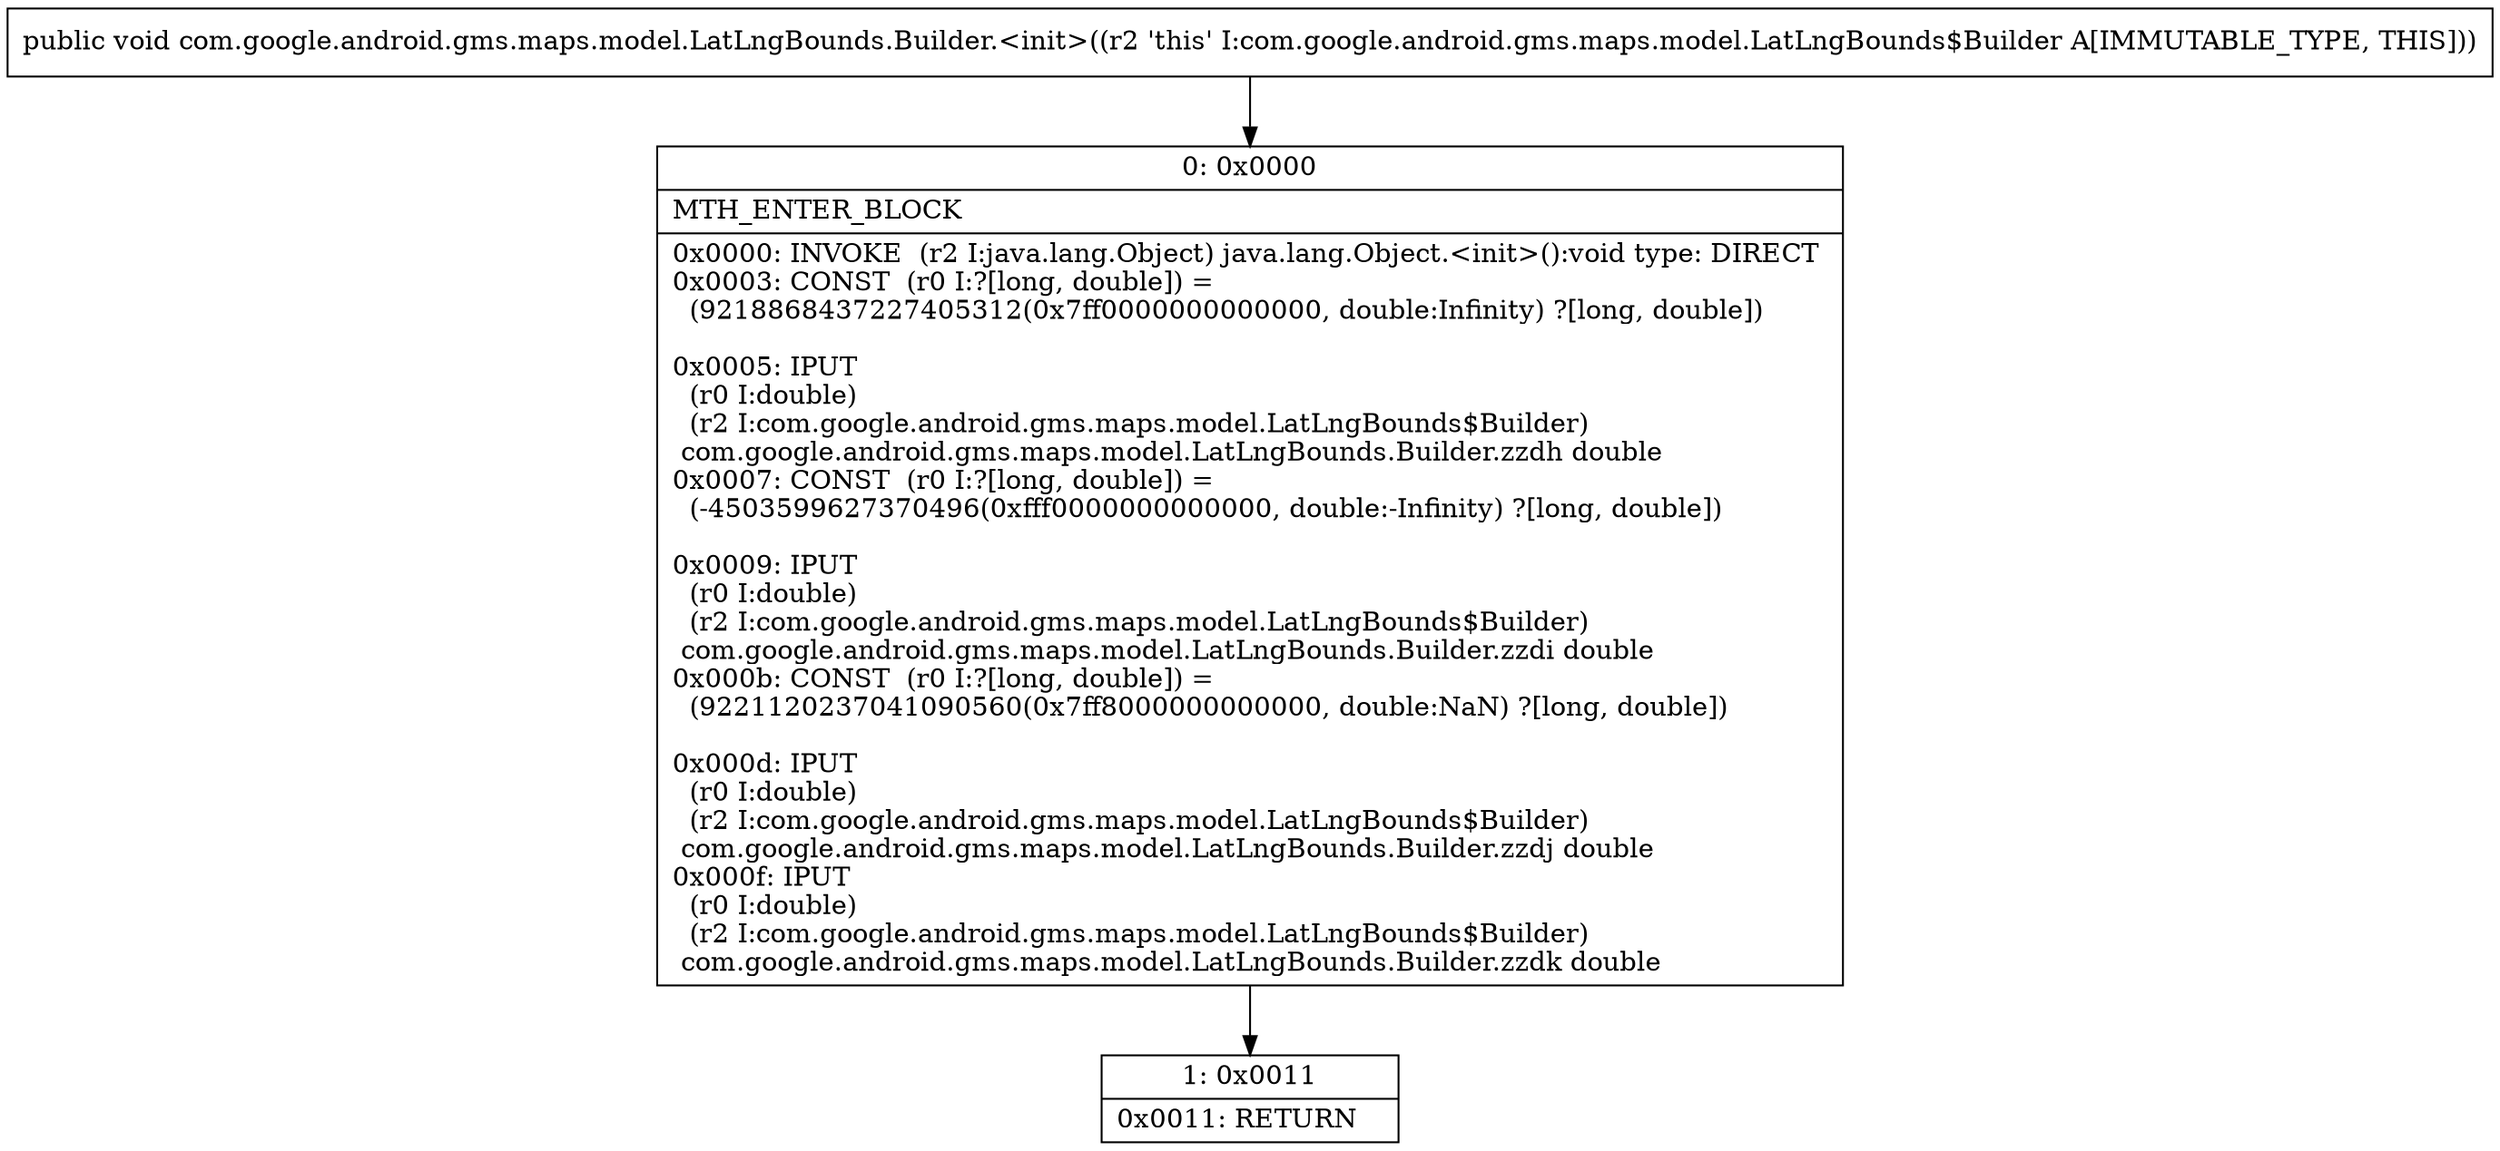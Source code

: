 digraph "CFG forcom.google.android.gms.maps.model.LatLngBounds.Builder.\<init\>()V" {
Node_0 [shape=record,label="{0\:\ 0x0000|MTH_ENTER_BLOCK\l|0x0000: INVOKE  (r2 I:java.lang.Object) java.lang.Object.\<init\>():void type: DIRECT \l0x0003: CONST  (r0 I:?[long, double]) = \l  (9218868437227405312(0x7ff0000000000000, double:Infinity) ?[long, double])\l \l0x0005: IPUT  \l  (r0 I:double)\l  (r2 I:com.google.android.gms.maps.model.LatLngBounds$Builder)\l com.google.android.gms.maps.model.LatLngBounds.Builder.zzdh double \l0x0007: CONST  (r0 I:?[long, double]) = \l  (\-4503599627370496(0xfff0000000000000, double:\-Infinity) ?[long, double])\l \l0x0009: IPUT  \l  (r0 I:double)\l  (r2 I:com.google.android.gms.maps.model.LatLngBounds$Builder)\l com.google.android.gms.maps.model.LatLngBounds.Builder.zzdi double \l0x000b: CONST  (r0 I:?[long, double]) = \l  (9221120237041090560(0x7ff8000000000000, double:NaN) ?[long, double])\l \l0x000d: IPUT  \l  (r0 I:double)\l  (r2 I:com.google.android.gms.maps.model.LatLngBounds$Builder)\l com.google.android.gms.maps.model.LatLngBounds.Builder.zzdj double \l0x000f: IPUT  \l  (r0 I:double)\l  (r2 I:com.google.android.gms.maps.model.LatLngBounds$Builder)\l com.google.android.gms.maps.model.LatLngBounds.Builder.zzdk double \l}"];
Node_1 [shape=record,label="{1\:\ 0x0011|0x0011: RETURN   \l}"];
MethodNode[shape=record,label="{public void com.google.android.gms.maps.model.LatLngBounds.Builder.\<init\>((r2 'this' I:com.google.android.gms.maps.model.LatLngBounds$Builder A[IMMUTABLE_TYPE, THIS])) }"];
MethodNode -> Node_0;
Node_0 -> Node_1;
}

